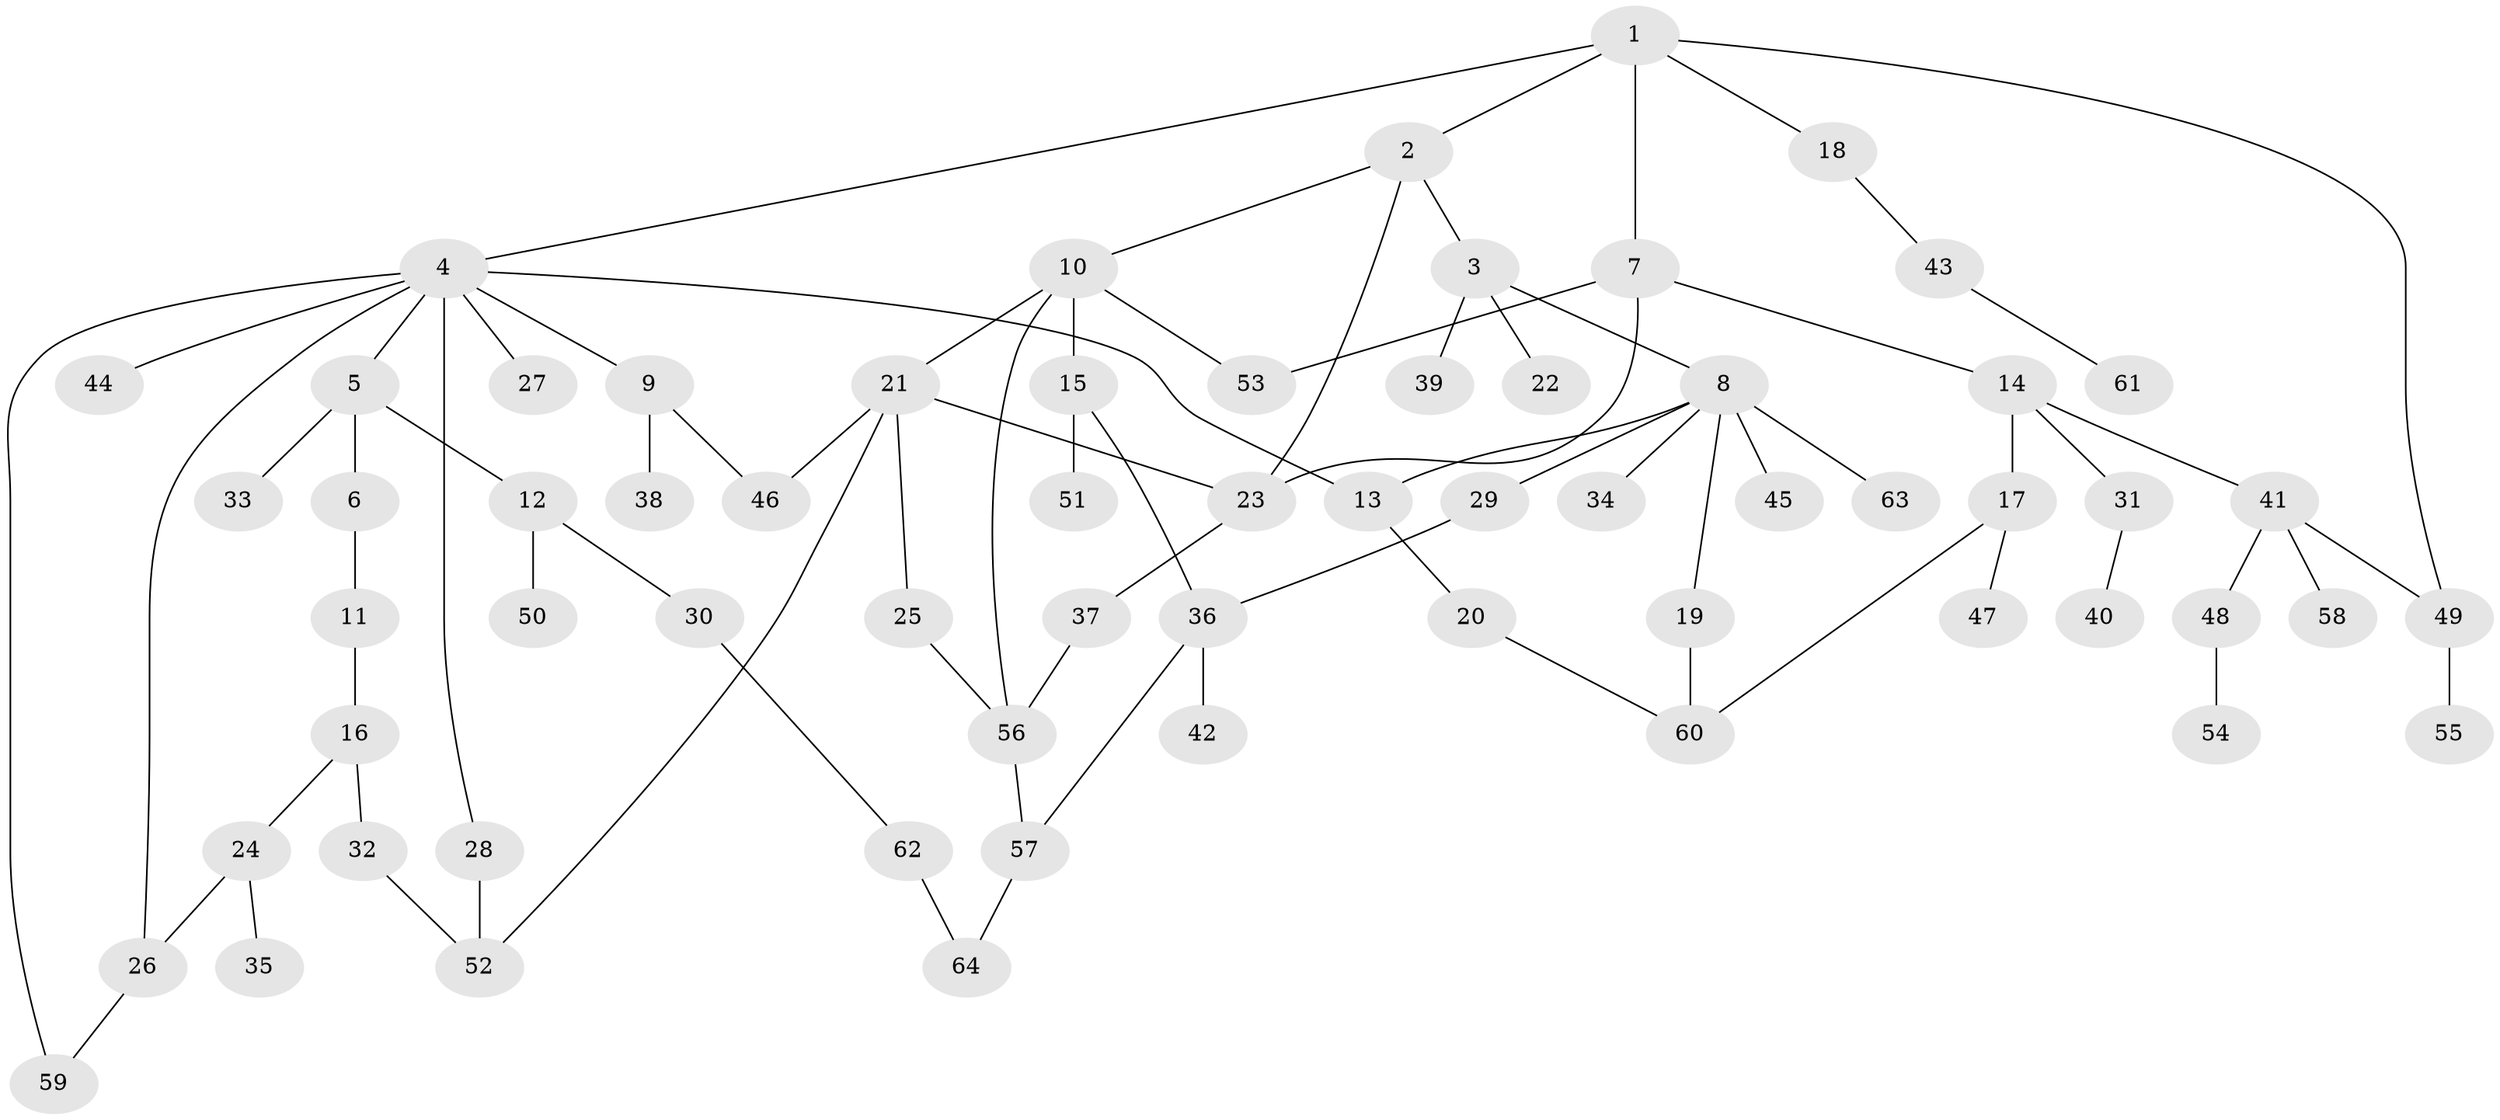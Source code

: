 // Generated by graph-tools (version 1.1) at 2025/13/03/09/25 04:13:23]
// undirected, 64 vertices, 80 edges
graph export_dot {
graph [start="1"]
  node [color=gray90,style=filled];
  1;
  2;
  3;
  4;
  5;
  6;
  7;
  8;
  9;
  10;
  11;
  12;
  13;
  14;
  15;
  16;
  17;
  18;
  19;
  20;
  21;
  22;
  23;
  24;
  25;
  26;
  27;
  28;
  29;
  30;
  31;
  32;
  33;
  34;
  35;
  36;
  37;
  38;
  39;
  40;
  41;
  42;
  43;
  44;
  45;
  46;
  47;
  48;
  49;
  50;
  51;
  52;
  53;
  54;
  55;
  56;
  57;
  58;
  59;
  60;
  61;
  62;
  63;
  64;
  1 -- 2;
  1 -- 4;
  1 -- 7;
  1 -- 18;
  1 -- 49;
  2 -- 3;
  2 -- 10;
  2 -- 23;
  3 -- 8;
  3 -- 22;
  3 -- 39;
  4 -- 5;
  4 -- 9;
  4 -- 13;
  4 -- 27;
  4 -- 28;
  4 -- 44;
  4 -- 59;
  4 -- 26;
  5 -- 6;
  5 -- 12;
  5 -- 33;
  6 -- 11;
  7 -- 14;
  7 -- 53;
  7 -- 23;
  8 -- 19;
  8 -- 29;
  8 -- 34;
  8 -- 45;
  8 -- 63;
  8 -- 13;
  9 -- 38;
  9 -- 46;
  10 -- 15;
  10 -- 21;
  10 -- 56;
  10 -- 53;
  11 -- 16;
  12 -- 30;
  12 -- 50;
  13 -- 20;
  14 -- 17;
  14 -- 31;
  14 -- 41;
  15 -- 51;
  15 -- 36;
  16 -- 24;
  16 -- 32;
  17 -- 47;
  17 -- 60;
  18 -- 43;
  19 -- 60;
  20 -- 60;
  21 -- 23;
  21 -- 25;
  21 -- 46;
  21 -- 52;
  23 -- 37;
  24 -- 26;
  24 -- 35;
  25 -- 56;
  26 -- 59;
  28 -- 52;
  29 -- 36;
  30 -- 62;
  31 -- 40;
  32 -- 52;
  36 -- 42;
  36 -- 57;
  37 -- 56;
  41 -- 48;
  41 -- 49;
  41 -- 58;
  43 -- 61;
  48 -- 54;
  49 -- 55;
  56 -- 57;
  57 -- 64;
  62 -- 64;
}

